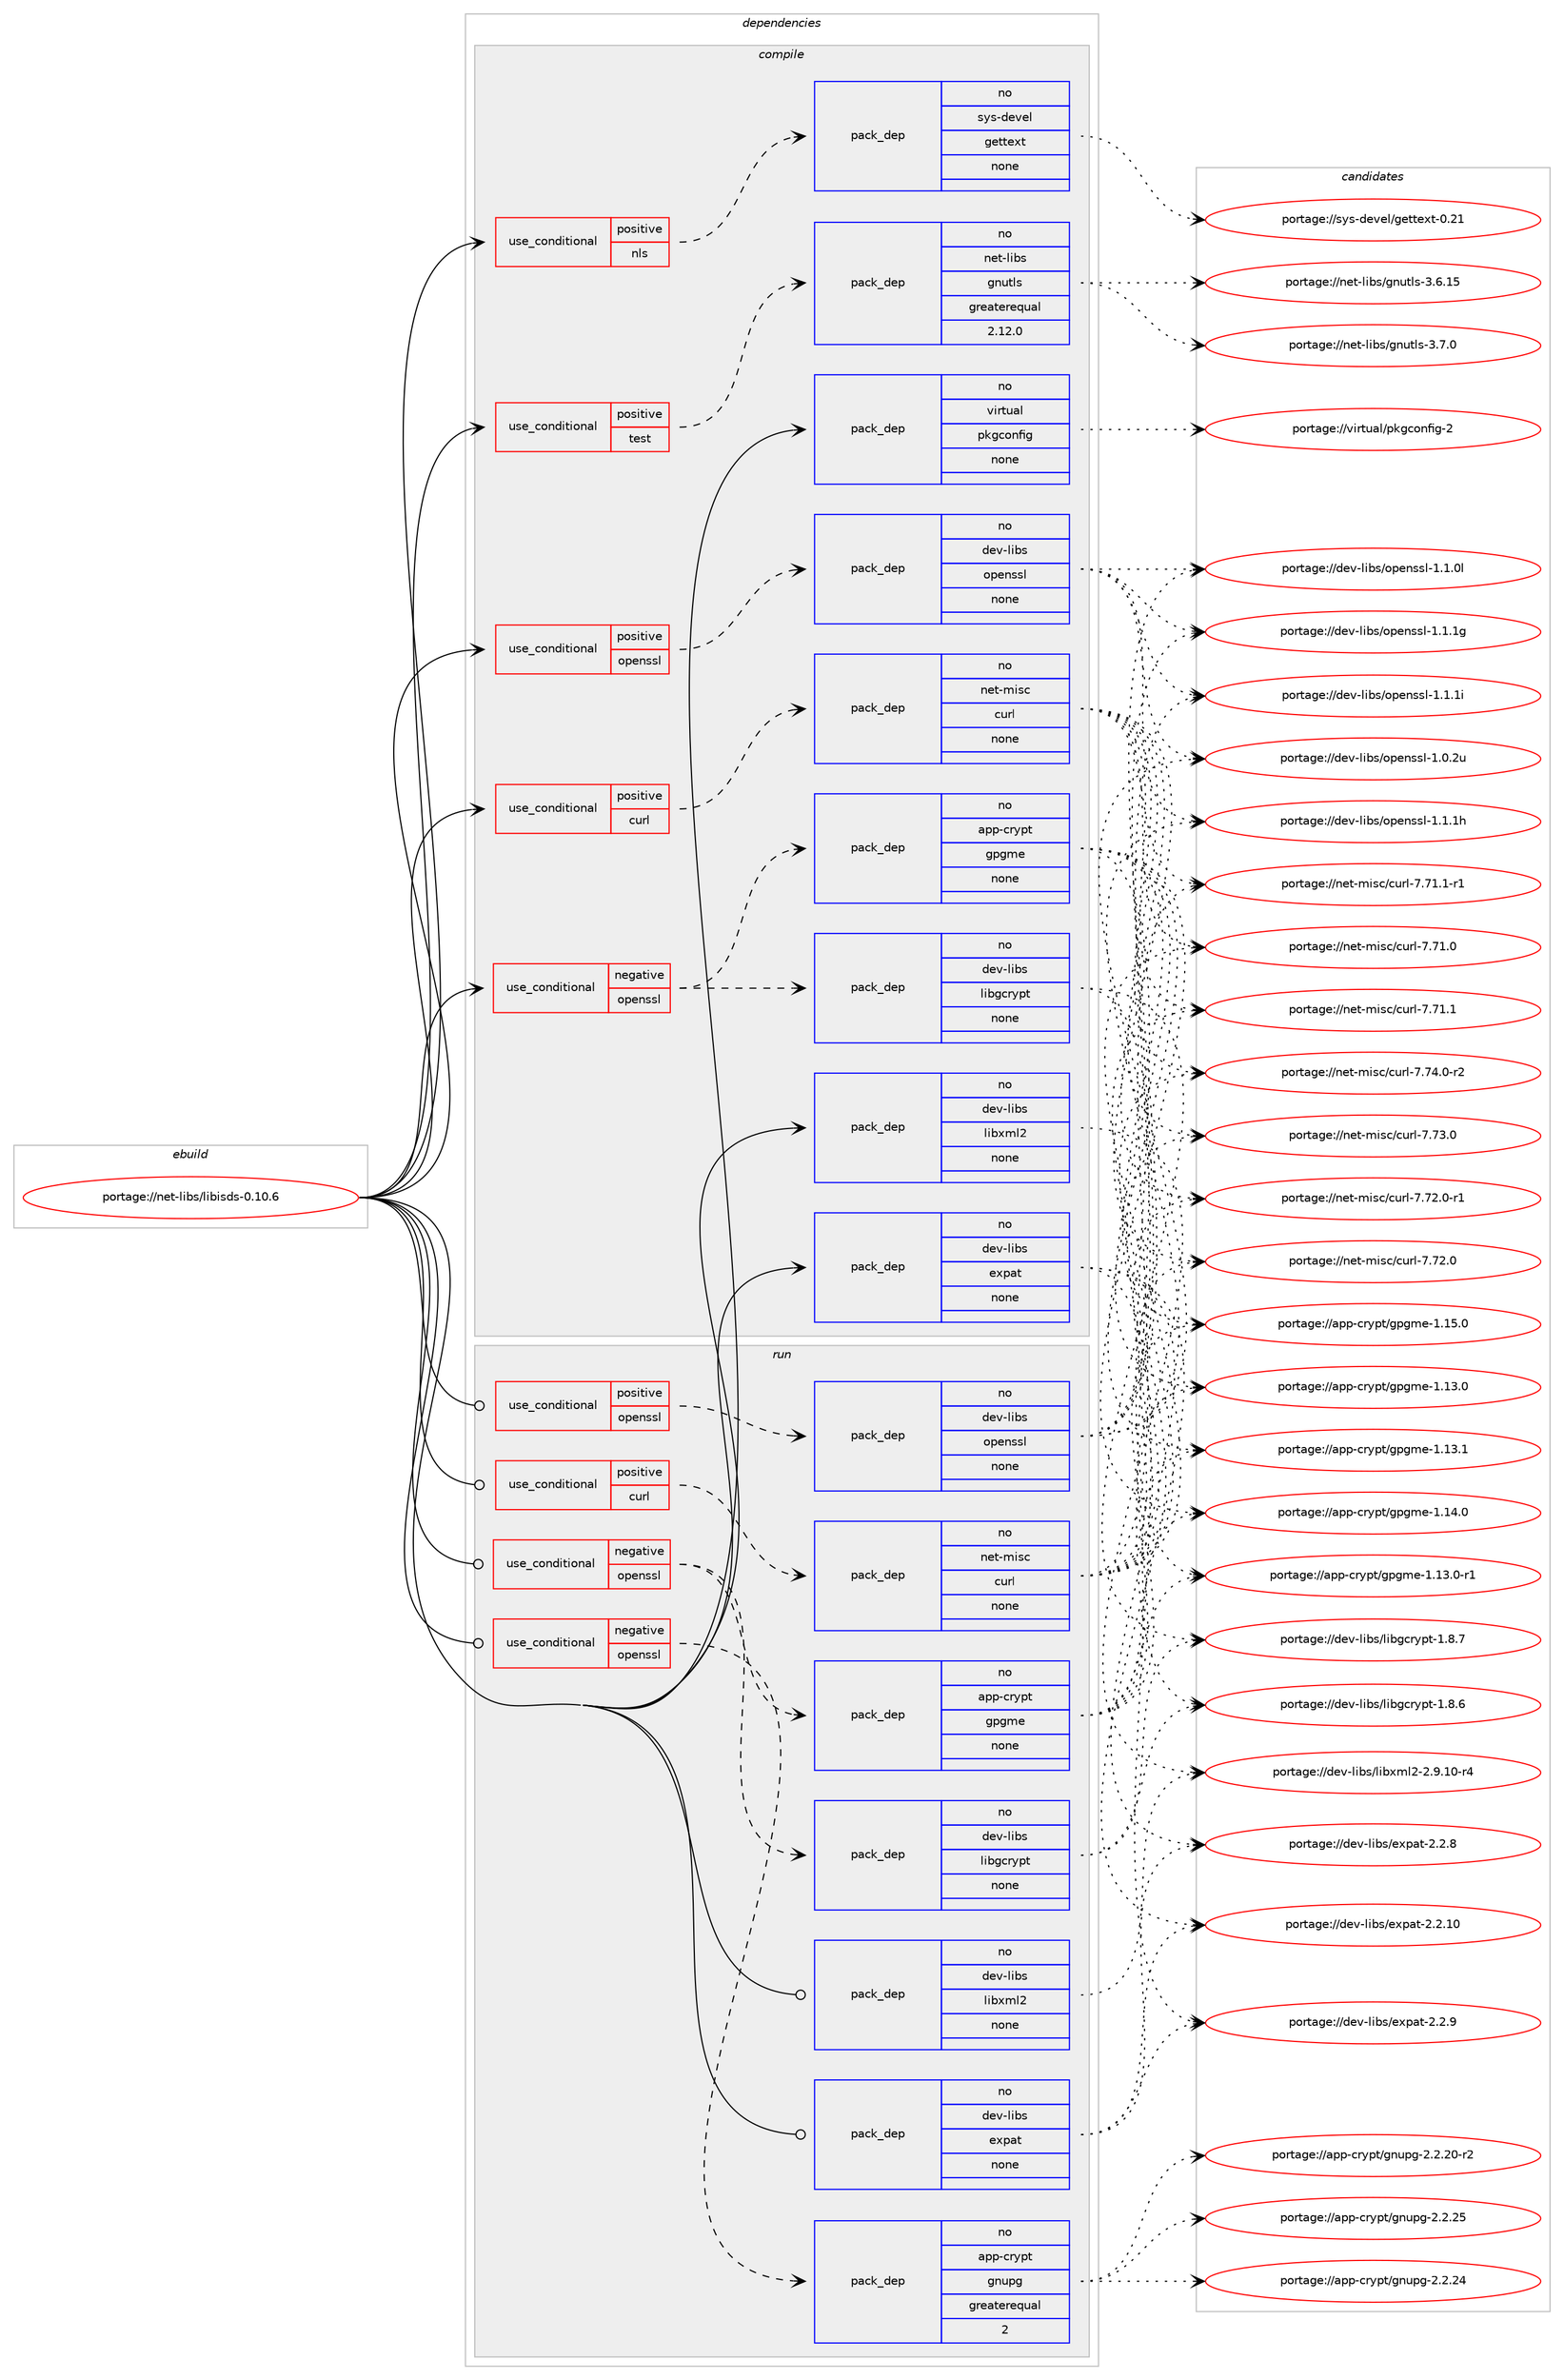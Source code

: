 digraph prolog {

# *************
# Graph options
# *************

newrank=true;
concentrate=true;
compound=true;
graph [rankdir=LR,fontname=Helvetica,fontsize=10,ranksep=1.5];#, ranksep=2.5, nodesep=0.2];
edge  [arrowhead=vee];
node  [fontname=Helvetica,fontsize=10];

# **********
# The ebuild
# **********

subgraph cluster_leftcol {
color=gray;
rank=same;
label=<<i>ebuild</i>>;
id [label="portage://net-libs/libisds-0.10.6", color=red, width=4, href="../net-libs/libisds-0.10.6.svg"];
}

# ****************
# The dependencies
# ****************

subgraph cluster_midcol {
color=gray;
label=<<i>dependencies</i>>;
subgraph cluster_compile {
fillcolor="#eeeeee";
style=filled;
label=<<i>compile</i>>;
subgraph cond3311 {
dependency11769 [label=<<TABLE BORDER="0" CELLBORDER="1" CELLSPACING="0" CELLPADDING="4"><TR><TD ROWSPAN="3" CELLPADDING="10">use_conditional</TD></TR><TR><TD>negative</TD></TR><TR><TD>openssl</TD></TR></TABLE>>, shape=none, color=red];
subgraph pack8343 {
dependency11770 [label=<<TABLE BORDER="0" CELLBORDER="1" CELLSPACING="0" CELLPADDING="4" WIDTH="220"><TR><TD ROWSPAN="6" CELLPADDING="30">pack_dep</TD></TR><TR><TD WIDTH="110">no</TD></TR><TR><TD>app-crypt</TD></TR><TR><TD>gpgme</TD></TR><TR><TD>none</TD></TR><TR><TD></TD></TR></TABLE>>, shape=none, color=blue];
}
dependency11769:e -> dependency11770:w [weight=20,style="dashed",arrowhead="vee"];
subgraph pack8344 {
dependency11771 [label=<<TABLE BORDER="0" CELLBORDER="1" CELLSPACING="0" CELLPADDING="4" WIDTH="220"><TR><TD ROWSPAN="6" CELLPADDING="30">pack_dep</TD></TR><TR><TD WIDTH="110">no</TD></TR><TR><TD>dev-libs</TD></TR><TR><TD>libgcrypt</TD></TR><TR><TD>none</TD></TR><TR><TD></TD></TR></TABLE>>, shape=none, color=blue];
}
dependency11769:e -> dependency11771:w [weight=20,style="dashed",arrowhead="vee"];
}
id:e -> dependency11769:w [weight=20,style="solid",arrowhead="vee"];
subgraph cond3312 {
dependency11772 [label=<<TABLE BORDER="0" CELLBORDER="1" CELLSPACING="0" CELLPADDING="4"><TR><TD ROWSPAN="3" CELLPADDING="10">use_conditional</TD></TR><TR><TD>positive</TD></TR><TR><TD>curl</TD></TR></TABLE>>, shape=none, color=red];
subgraph pack8345 {
dependency11773 [label=<<TABLE BORDER="0" CELLBORDER="1" CELLSPACING="0" CELLPADDING="4" WIDTH="220"><TR><TD ROWSPAN="6" CELLPADDING="30">pack_dep</TD></TR><TR><TD WIDTH="110">no</TD></TR><TR><TD>net-misc</TD></TR><TR><TD>curl</TD></TR><TR><TD>none</TD></TR><TR><TD></TD></TR></TABLE>>, shape=none, color=blue];
}
dependency11772:e -> dependency11773:w [weight=20,style="dashed",arrowhead="vee"];
}
id:e -> dependency11772:w [weight=20,style="solid",arrowhead="vee"];
subgraph cond3313 {
dependency11774 [label=<<TABLE BORDER="0" CELLBORDER="1" CELLSPACING="0" CELLPADDING="4"><TR><TD ROWSPAN="3" CELLPADDING="10">use_conditional</TD></TR><TR><TD>positive</TD></TR><TR><TD>nls</TD></TR></TABLE>>, shape=none, color=red];
subgraph pack8346 {
dependency11775 [label=<<TABLE BORDER="0" CELLBORDER="1" CELLSPACING="0" CELLPADDING="4" WIDTH="220"><TR><TD ROWSPAN="6" CELLPADDING="30">pack_dep</TD></TR><TR><TD WIDTH="110">no</TD></TR><TR><TD>sys-devel</TD></TR><TR><TD>gettext</TD></TR><TR><TD>none</TD></TR><TR><TD></TD></TR></TABLE>>, shape=none, color=blue];
}
dependency11774:e -> dependency11775:w [weight=20,style="dashed",arrowhead="vee"];
}
id:e -> dependency11774:w [weight=20,style="solid",arrowhead="vee"];
subgraph cond3314 {
dependency11776 [label=<<TABLE BORDER="0" CELLBORDER="1" CELLSPACING="0" CELLPADDING="4"><TR><TD ROWSPAN="3" CELLPADDING="10">use_conditional</TD></TR><TR><TD>positive</TD></TR><TR><TD>openssl</TD></TR></TABLE>>, shape=none, color=red];
subgraph pack8347 {
dependency11777 [label=<<TABLE BORDER="0" CELLBORDER="1" CELLSPACING="0" CELLPADDING="4" WIDTH="220"><TR><TD ROWSPAN="6" CELLPADDING="30">pack_dep</TD></TR><TR><TD WIDTH="110">no</TD></TR><TR><TD>dev-libs</TD></TR><TR><TD>openssl</TD></TR><TR><TD>none</TD></TR><TR><TD></TD></TR></TABLE>>, shape=none, color=blue];
}
dependency11776:e -> dependency11777:w [weight=20,style="dashed",arrowhead="vee"];
}
id:e -> dependency11776:w [weight=20,style="solid",arrowhead="vee"];
subgraph cond3315 {
dependency11778 [label=<<TABLE BORDER="0" CELLBORDER="1" CELLSPACING="0" CELLPADDING="4"><TR><TD ROWSPAN="3" CELLPADDING="10">use_conditional</TD></TR><TR><TD>positive</TD></TR><TR><TD>test</TD></TR></TABLE>>, shape=none, color=red];
subgraph pack8348 {
dependency11779 [label=<<TABLE BORDER="0" CELLBORDER="1" CELLSPACING="0" CELLPADDING="4" WIDTH="220"><TR><TD ROWSPAN="6" CELLPADDING="30">pack_dep</TD></TR><TR><TD WIDTH="110">no</TD></TR><TR><TD>net-libs</TD></TR><TR><TD>gnutls</TD></TR><TR><TD>greaterequal</TD></TR><TR><TD>2.12.0</TD></TR></TABLE>>, shape=none, color=blue];
}
dependency11778:e -> dependency11779:w [weight=20,style="dashed",arrowhead="vee"];
}
id:e -> dependency11778:w [weight=20,style="solid",arrowhead="vee"];
subgraph pack8349 {
dependency11780 [label=<<TABLE BORDER="0" CELLBORDER="1" CELLSPACING="0" CELLPADDING="4" WIDTH="220"><TR><TD ROWSPAN="6" CELLPADDING="30">pack_dep</TD></TR><TR><TD WIDTH="110">no</TD></TR><TR><TD>dev-libs</TD></TR><TR><TD>expat</TD></TR><TR><TD>none</TD></TR><TR><TD></TD></TR></TABLE>>, shape=none, color=blue];
}
id:e -> dependency11780:w [weight=20,style="solid",arrowhead="vee"];
subgraph pack8350 {
dependency11781 [label=<<TABLE BORDER="0" CELLBORDER="1" CELLSPACING="0" CELLPADDING="4" WIDTH="220"><TR><TD ROWSPAN="6" CELLPADDING="30">pack_dep</TD></TR><TR><TD WIDTH="110">no</TD></TR><TR><TD>dev-libs</TD></TR><TR><TD>libxml2</TD></TR><TR><TD>none</TD></TR><TR><TD></TD></TR></TABLE>>, shape=none, color=blue];
}
id:e -> dependency11781:w [weight=20,style="solid",arrowhead="vee"];
subgraph pack8351 {
dependency11782 [label=<<TABLE BORDER="0" CELLBORDER="1" CELLSPACING="0" CELLPADDING="4" WIDTH="220"><TR><TD ROWSPAN="6" CELLPADDING="30">pack_dep</TD></TR><TR><TD WIDTH="110">no</TD></TR><TR><TD>virtual</TD></TR><TR><TD>pkgconfig</TD></TR><TR><TD>none</TD></TR><TR><TD></TD></TR></TABLE>>, shape=none, color=blue];
}
id:e -> dependency11782:w [weight=20,style="solid",arrowhead="vee"];
}
subgraph cluster_compileandrun {
fillcolor="#eeeeee";
style=filled;
label=<<i>compile and run</i>>;
}
subgraph cluster_run {
fillcolor="#eeeeee";
style=filled;
label=<<i>run</i>>;
subgraph cond3316 {
dependency11783 [label=<<TABLE BORDER="0" CELLBORDER="1" CELLSPACING="0" CELLPADDING="4"><TR><TD ROWSPAN="3" CELLPADDING="10">use_conditional</TD></TR><TR><TD>negative</TD></TR><TR><TD>openssl</TD></TR></TABLE>>, shape=none, color=red];
subgraph pack8352 {
dependency11784 [label=<<TABLE BORDER="0" CELLBORDER="1" CELLSPACING="0" CELLPADDING="4" WIDTH="220"><TR><TD ROWSPAN="6" CELLPADDING="30">pack_dep</TD></TR><TR><TD WIDTH="110">no</TD></TR><TR><TD>app-crypt</TD></TR><TR><TD>gnupg</TD></TR><TR><TD>greaterequal</TD></TR><TR><TD>2</TD></TR></TABLE>>, shape=none, color=blue];
}
dependency11783:e -> dependency11784:w [weight=20,style="dashed",arrowhead="vee"];
}
id:e -> dependency11783:w [weight=20,style="solid",arrowhead="odot"];
subgraph cond3317 {
dependency11785 [label=<<TABLE BORDER="0" CELLBORDER="1" CELLSPACING="0" CELLPADDING="4"><TR><TD ROWSPAN="3" CELLPADDING="10">use_conditional</TD></TR><TR><TD>negative</TD></TR><TR><TD>openssl</TD></TR></TABLE>>, shape=none, color=red];
subgraph pack8353 {
dependency11786 [label=<<TABLE BORDER="0" CELLBORDER="1" CELLSPACING="0" CELLPADDING="4" WIDTH="220"><TR><TD ROWSPAN="6" CELLPADDING="30">pack_dep</TD></TR><TR><TD WIDTH="110">no</TD></TR><TR><TD>app-crypt</TD></TR><TR><TD>gpgme</TD></TR><TR><TD>none</TD></TR><TR><TD></TD></TR></TABLE>>, shape=none, color=blue];
}
dependency11785:e -> dependency11786:w [weight=20,style="dashed",arrowhead="vee"];
subgraph pack8354 {
dependency11787 [label=<<TABLE BORDER="0" CELLBORDER="1" CELLSPACING="0" CELLPADDING="4" WIDTH="220"><TR><TD ROWSPAN="6" CELLPADDING="30">pack_dep</TD></TR><TR><TD WIDTH="110">no</TD></TR><TR><TD>dev-libs</TD></TR><TR><TD>libgcrypt</TD></TR><TR><TD>none</TD></TR><TR><TD></TD></TR></TABLE>>, shape=none, color=blue];
}
dependency11785:e -> dependency11787:w [weight=20,style="dashed",arrowhead="vee"];
}
id:e -> dependency11785:w [weight=20,style="solid",arrowhead="odot"];
subgraph cond3318 {
dependency11788 [label=<<TABLE BORDER="0" CELLBORDER="1" CELLSPACING="0" CELLPADDING="4"><TR><TD ROWSPAN="3" CELLPADDING="10">use_conditional</TD></TR><TR><TD>positive</TD></TR><TR><TD>curl</TD></TR></TABLE>>, shape=none, color=red];
subgraph pack8355 {
dependency11789 [label=<<TABLE BORDER="0" CELLBORDER="1" CELLSPACING="0" CELLPADDING="4" WIDTH="220"><TR><TD ROWSPAN="6" CELLPADDING="30">pack_dep</TD></TR><TR><TD WIDTH="110">no</TD></TR><TR><TD>net-misc</TD></TR><TR><TD>curl</TD></TR><TR><TD>none</TD></TR><TR><TD></TD></TR></TABLE>>, shape=none, color=blue];
}
dependency11788:e -> dependency11789:w [weight=20,style="dashed",arrowhead="vee"];
}
id:e -> dependency11788:w [weight=20,style="solid",arrowhead="odot"];
subgraph cond3319 {
dependency11790 [label=<<TABLE BORDER="0" CELLBORDER="1" CELLSPACING="0" CELLPADDING="4"><TR><TD ROWSPAN="3" CELLPADDING="10">use_conditional</TD></TR><TR><TD>positive</TD></TR><TR><TD>openssl</TD></TR></TABLE>>, shape=none, color=red];
subgraph pack8356 {
dependency11791 [label=<<TABLE BORDER="0" CELLBORDER="1" CELLSPACING="0" CELLPADDING="4" WIDTH="220"><TR><TD ROWSPAN="6" CELLPADDING="30">pack_dep</TD></TR><TR><TD WIDTH="110">no</TD></TR><TR><TD>dev-libs</TD></TR><TR><TD>openssl</TD></TR><TR><TD>none</TD></TR><TR><TD></TD></TR></TABLE>>, shape=none, color=blue];
}
dependency11790:e -> dependency11791:w [weight=20,style="dashed",arrowhead="vee"];
}
id:e -> dependency11790:w [weight=20,style="solid",arrowhead="odot"];
subgraph pack8357 {
dependency11792 [label=<<TABLE BORDER="0" CELLBORDER="1" CELLSPACING="0" CELLPADDING="4" WIDTH="220"><TR><TD ROWSPAN="6" CELLPADDING="30">pack_dep</TD></TR><TR><TD WIDTH="110">no</TD></TR><TR><TD>dev-libs</TD></TR><TR><TD>expat</TD></TR><TR><TD>none</TD></TR><TR><TD></TD></TR></TABLE>>, shape=none, color=blue];
}
id:e -> dependency11792:w [weight=20,style="solid",arrowhead="odot"];
subgraph pack8358 {
dependency11793 [label=<<TABLE BORDER="0" CELLBORDER="1" CELLSPACING="0" CELLPADDING="4" WIDTH="220"><TR><TD ROWSPAN="6" CELLPADDING="30">pack_dep</TD></TR><TR><TD WIDTH="110">no</TD></TR><TR><TD>dev-libs</TD></TR><TR><TD>libxml2</TD></TR><TR><TD>none</TD></TR><TR><TD></TD></TR></TABLE>>, shape=none, color=blue];
}
id:e -> dependency11793:w [weight=20,style="solid",arrowhead="odot"];
}
}

# **************
# The candidates
# **************

subgraph cluster_choices {
rank=same;
color=gray;
label=<<i>candidates</i>>;

subgraph choice8343 {
color=black;
nodesep=1;
choice9711211245991141211121164710311210310910145494649534648 [label="portage://app-crypt/gpgme-1.15.0", color=red, width=4,href="../app-crypt/gpgme-1.15.0.svg"];
choice9711211245991141211121164710311210310910145494649524648 [label="portage://app-crypt/gpgme-1.14.0", color=red, width=4,href="../app-crypt/gpgme-1.14.0.svg"];
choice9711211245991141211121164710311210310910145494649514649 [label="portage://app-crypt/gpgme-1.13.1", color=red, width=4,href="../app-crypt/gpgme-1.13.1.svg"];
choice97112112459911412111211647103112103109101454946495146484511449 [label="portage://app-crypt/gpgme-1.13.0-r1", color=red, width=4,href="../app-crypt/gpgme-1.13.0-r1.svg"];
choice9711211245991141211121164710311210310910145494649514648 [label="portage://app-crypt/gpgme-1.13.0", color=red, width=4,href="../app-crypt/gpgme-1.13.0.svg"];
dependency11770:e -> choice9711211245991141211121164710311210310910145494649534648:w [style=dotted,weight="100"];
dependency11770:e -> choice9711211245991141211121164710311210310910145494649524648:w [style=dotted,weight="100"];
dependency11770:e -> choice9711211245991141211121164710311210310910145494649514649:w [style=dotted,weight="100"];
dependency11770:e -> choice97112112459911412111211647103112103109101454946495146484511449:w [style=dotted,weight="100"];
dependency11770:e -> choice9711211245991141211121164710311210310910145494649514648:w [style=dotted,weight="100"];
}
subgraph choice8344 {
color=black;
nodesep=1;
choice1001011184510810598115471081059810399114121112116454946564655 [label="portage://dev-libs/libgcrypt-1.8.7", color=red, width=4,href="../dev-libs/libgcrypt-1.8.7.svg"];
choice1001011184510810598115471081059810399114121112116454946564654 [label="portage://dev-libs/libgcrypt-1.8.6", color=red, width=4,href="../dev-libs/libgcrypt-1.8.6.svg"];
dependency11771:e -> choice1001011184510810598115471081059810399114121112116454946564655:w [style=dotted,weight="100"];
dependency11771:e -> choice1001011184510810598115471081059810399114121112116454946564654:w [style=dotted,weight="100"];
}
subgraph choice8345 {
color=black;
nodesep=1;
choice11010111645109105115994799117114108455546555246484511450 [label="portage://net-misc/curl-7.74.0-r2", color=red, width=4,href="../net-misc/curl-7.74.0-r2.svg"];
choice1101011164510910511599479911711410845554655514648 [label="portage://net-misc/curl-7.73.0", color=red, width=4,href="../net-misc/curl-7.73.0.svg"];
choice11010111645109105115994799117114108455546555046484511449 [label="portage://net-misc/curl-7.72.0-r1", color=red, width=4,href="../net-misc/curl-7.72.0-r1.svg"];
choice1101011164510910511599479911711410845554655504648 [label="portage://net-misc/curl-7.72.0", color=red, width=4,href="../net-misc/curl-7.72.0.svg"];
choice11010111645109105115994799117114108455546554946494511449 [label="portage://net-misc/curl-7.71.1-r1", color=red, width=4,href="../net-misc/curl-7.71.1-r1.svg"];
choice1101011164510910511599479911711410845554655494649 [label="portage://net-misc/curl-7.71.1", color=red, width=4,href="../net-misc/curl-7.71.1.svg"];
choice1101011164510910511599479911711410845554655494648 [label="portage://net-misc/curl-7.71.0", color=red, width=4,href="../net-misc/curl-7.71.0.svg"];
dependency11773:e -> choice11010111645109105115994799117114108455546555246484511450:w [style=dotted,weight="100"];
dependency11773:e -> choice1101011164510910511599479911711410845554655514648:w [style=dotted,weight="100"];
dependency11773:e -> choice11010111645109105115994799117114108455546555046484511449:w [style=dotted,weight="100"];
dependency11773:e -> choice1101011164510910511599479911711410845554655504648:w [style=dotted,weight="100"];
dependency11773:e -> choice11010111645109105115994799117114108455546554946494511449:w [style=dotted,weight="100"];
dependency11773:e -> choice1101011164510910511599479911711410845554655494649:w [style=dotted,weight="100"];
dependency11773:e -> choice1101011164510910511599479911711410845554655494648:w [style=dotted,weight="100"];
}
subgraph choice8346 {
color=black;
nodesep=1;
choice11512111545100101118101108471031011161161011201164548465049 [label="portage://sys-devel/gettext-0.21", color=red, width=4,href="../sys-devel/gettext-0.21.svg"];
dependency11775:e -> choice11512111545100101118101108471031011161161011201164548465049:w [style=dotted,weight="100"];
}
subgraph choice8347 {
color=black;
nodesep=1;
choice100101118451081059811547111112101110115115108454946494649105 [label="portage://dev-libs/openssl-1.1.1i", color=red, width=4,href="../dev-libs/openssl-1.1.1i.svg"];
choice100101118451081059811547111112101110115115108454946494649104 [label="portage://dev-libs/openssl-1.1.1h", color=red, width=4,href="../dev-libs/openssl-1.1.1h.svg"];
choice100101118451081059811547111112101110115115108454946494649103 [label="portage://dev-libs/openssl-1.1.1g", color=red, width=4,href="../dev-libs/openssl-1.1.1g.svg"];
choice100101118451081059811547111112101110115115108454946494648108 [label="portage://dev-libs/openssl-1.1.0l", color=red, width=4,href="../dev-libs/openssl-1.1.0l.svg"];
choice100101118451081059811547111112101110115115108454946484650117 [label="portage://dev-libs/openssl-1.0.2u", color=red, width=4,href="../dev-libs/openssl-1.0.2u.svg"];
dependency11777:e -> choice100101118451081059811547111112101110115115108454946494649105:w [style=dotted,weight="100"];
dependency11777:e -> choice100101118451081059811547111112101110115115108454946494649104:w [style=dotted,weight="100"];
dependency11777:e -> choice100101118451081059811547111112101110115115108454946494649103:w [style=dotted,weight="100"];
dependency11777:e -> choice100101118451081059811547111112101110115115108454946494648108:w [style=dotted,weight="100"];
dependency11777:e -> choice100101118451081059811547111112101110115115108454946484650117:w [style=dotted,weight="100"];
}
subgraph choice8348 {
color=black;
nodesep=1;
choice110101116451081059811547103110117116108115455146554648 [label="portage://net-libs/gnutls-3.7.0", color=red, width=4,href="../net-libs/gnutls-3.7.0.svg"];
choice11010111645108105981154710311011711610811545514654464953 [label="portage://net-libs/gnutls-3.6.15", color=red, width=4,href="../net-libs/gnutls-3.6.15.svg"];
dependency11779:e -> choice110101116451081059811547103110117116108115455146554648:w [style=dotted,weight="100"];
dependency11779:e -> choice11010111645108105981154710311011711610811545514654464953:w [style=dotted,weight="100"];
}
subgraph choice8349 {
color=black;
nodesep=1;
choice10010111845108105981154710112011297116455046504657 [label="portage://dev-libs/expat-2.2.9", color=red, width=4,href="../dev-libs/expat-2.2.9.svg"];
choice10010111845108105981154710112011297116455046504656 [label="portage://dev-libs/expat-2.2.8", color=red, width=4,href="../dev-libs/expat-2.2.8.svg"];
choice1001011184510810598115471011201129711645504650464948 [label="portage://dev-libs/expat-2.2.10", color=red, width=4,href="../dev-libs/expat-2.2.10.svg"];
dependency11780:e -> choice10010111845108105981154710112011297116455046504657:w [style=dotted,weight="100"];
dependency11780:e -> choice10010111845108105981154710112011297116455046504656:w [style=dotted,weight="100"];
dependency11780:e -> choice1001011184510810598115471011201129711645504650464948:w [style=dotted,weight="100"];
}
subgraph choice8350 {
color=black;
nodesep=1;
choice1001011184510810598115471081059812010910850455046574649484511452 [label="portage://dev-libs/libxml2-2.9.10-r4", color=red, width=4,href="../dev-libs/libxml2-2.9.10-r4.svg"];
dependency11781:e -> choice1001011184510810598115471081059812010910850455046574649484511452:w [style=dotted,weight="100"];
}
subgraph choice8351 {
color=black;
nodesep=1;
choice1181051141161179710847112107103991111101021051034550 [label="portage://virtual/pkgconfig-2", color=red, width=4,href="../virtual/pkgconfig-2.svg"];
dependency11782:e -> choice1181051141161179710847112107103991111101021051034550:w [style=dotted,weight="100"];
}
subgraph choice8352 {
color=black;
nodesep=1;
choice9711211245991141211121164710311011711210345504650465053 [label="portage://app-crypt/gnupg-2.2.25", color=red, width=4,href="../app-crypt/gnupg-2.2.25.svg"];
choice9711211245991141211121164710311011711210345504650465052 [label="portage://app-crypt/gnupg-2.2.24", color=red, width=4,href="../app-crypt/gnupg-2.2.24.svg"];
choice97112112459911412111211647103110117112103455046504650484511450 [label="portage://app-crypt/gnupg-2.2.20-r2", color=red, width=4,href="../app-crypt/gnupg-2.2.20-r2.svg"];
dependency11784:e -> choice9711211245991141211121164710311011711210345504650465053:w [style=dotted,weight="100"];
dependency11784:e -> choice9711211245991141211121164710311011711210345504650465052:w [style=dotted,weight="100"];
dependency11784:e -> choice97112112459911412111211647103110117112103455046504650484511450:w [style=dotted,weight="100"];
}
subgraph choice8353 {
color=black;
nodesep=1;
choice9711211245991141211121164710311210310910145494649534648 [label="portage://app-crypt/gpgme-1.15.0", color=red, width=4,href="../app-crypt/gpgme-1.15.0.svg"];
choice9711211245991141211121164710311210310910145494649524648 [label="portage://app-crypt/gpgme-1.14.0", color=red, width=4,href="../app-crypt/gpgme-1.14.0.svg"];
choice9711211245991141211121164710311210310910145494649514649 [label="portage://app-crypt/gpgme-1.13.1", color=red, width=4,href="../app-crypt/gpgme-1.13.1.svg"];
choice97112112459911412111211647103112103109101454946495146484511449 [label="portage://app-crypt/gpgme-1.13.0-r1", color=red, width=4,href="../app-crypt/gpgme-1.13.0-r1.svg"];
choice9711211245991141211121164710311210310910145494649514648 [label="portage://app-crypt/gpgme-1.13.0", color=red, width=4,href="../app-crypt/gpgme-1.13.0.svg"];
dependency11786:e -> choice9711211245991141211121164710311210310910145494649534648:w [style=dotted,weight="100"];
dependency11786:e -> choice9711211245991141211121164710311210310910145494649524648:w [style=dotted,weight="100"];
dependency11786:e -> choice9711211245991141211121164710311210310910145494649514649:w [style=dotted,weight="100"];
dependency11786:e -> choice97112112459911412111211647103112103109101454946495146484511449:w [style=dotted,weight="100"];
dependency11786:e -> choice9711211245991141211121164710311210310910145494649514648:w [style=dotted,weight="100"];
}
subgraph choice8354 {
color=black;
nodesep=1;
choice1001011184510810598115471081059810399114121112116454946564655 [label="portage://dev-libs/libgcrypt-1.8.7", color=red, width=4,href="../dev-libs/libgcrypt-1.8.7.svg"];
choice1001011184510810598115471081059810399114121112116454946564654 [label="portage://dev-libs/libgcrypt-1.8.6", color=red, width=4,href="../dev-libs/libgcrypt-1.8.6.svg"];
dependency11787:e -> choice1001011184510810598115471081059810399114121112116454946564655:w [style=dotted,weight="100"];
dependency11787:e -> choice1001011184510810598115471081059810399114121112116454946564654:w [style=dotted,weight="100"];
}
subgraph choice8355 {
color=black;
nodesep=1;
choice11010111645109105115994799117114108455546555246484511450 [label="portage://net-misc/curl-7.74.0-r2", color=red, width=4,href="../net-misc/curl-7.74.0-r2.svg"];
choice1101011164510910511599479911711410845554655514648 [label="portage://net-misc/curl-7.73.0", color=red, width=4,href="../net-misc/curl-7.73.0.svg"];
choice11010111645109105115994799117114108455546555046484511449 [label="portage://net-misc/curl-7.72.0-r1", color=red, width=4,href="../net-misc/curl-7.72.0-r1.svg"];
choice1101011164510910511599479911711410845554655504648 [label="portage://net-misc/curl-7.72.0", color=red, width=4,href="../net-misc/curl-7.72.0.svg"];
choice11010111645109105115994799117114108455546554946494511449 [label="portage://net-misc/curl-7.71.1-r1", color=red, width=4,href="../net-misc/curl-7.71.1-r1.svg"];
choice1101011164510910511599479911711410845554655494649 [label="portage://net-misc/curl-7.71.1", color=red, width=4,href="../net-misc/curl-7.71.1.svg"];
choice1101011164510910511599479911711410845554655494648 [label="portage://net-misc/curl-7.71.0", color=red, width=4,href="../net-misc/curl-7.71.0.svg"];
dependency11789:e -> choice11010111645109105115994799117114108455546555246484511450:w [style=dotted,weight="100"];
dependency11789:e -> choice1101011164510910511599479911711410845554655514648:w [style=dotted,weight="100"];
dependency11789:e -> choice11010111645109105115994799117114108455546555046484511449:w [style=dotted,weight="100"];
dependency11789:e -> choice1101011164510910511599479911711410845554655504648:w [style=dotted,weight="100"];
dependency11789:e -> choice11010111645109105115994799117114108455546554946494511449:w [style=dotted,weight="100"];
dependency11789:e -> choice1101011164510910511599479911711410845554655494649:w [style=dotted,weight="100"];
dependency11789:e -> choice1101011164510910511599479911711410845554655494648:w [style=dotted,weight="100"];
}
subgraph choice8356 {
color=black;
nodesep=1;
choice100101118451081059811547111112101110115115108454946494649105 [label="portage://dev-libs/openssl-1.1.1i", color=red, width=4,href="../dev-libs/openssl-1.1.1i.svg"];
choice100101118451081059811547111112101110115115108454946494649104 [label="portage://dev-libs/openssl-1.1.1h", color=red, width=4,href="../dev-libs/openssl-1.1.1h.svg"];
choice100101118451081059811547111112101110115115108454946494649103 [label="portage://dev-libs/openssl-1.1.1g", color=red, width=4,href="../dev-libs/openssl-1.1.1g.svg"];
choice100101118451081059811547111112101110115115108454946494648108 [label="portage://dev-libs/openssl-1.1.0l", color=red, width=4,href="../dev-libs/openssl-1.1.0l.svg"];
choice100101118451081059811547111112101110115115108454946484650117 [label="portage://dev-libs/openssl-1.0.2u", color=red, width=4,href="../dev-libs/openssl-1.0.2u.svg"];
dependency11791:e -> choice100101118451081059811547111112101110115115108454946494649105:w [style=dotted,weight="100"];
dependency11791:e -> choice100101118451081059811547111112101110115115108454946494649104:w [style=dotted,weight="100"];
dependency11791:e -> choice100101118451081059811547111112101110115115108454946494649103:w [style=dotted,weight="100"];
dependency11791:e -> choice100101118451081059811547111112101110115115108454946494648108:w [style=dotted,weight="100"];
dependency11791:e -> choice100101118451081059811547111112101110115115108454946484650117:w [style=dotted,weight="100"];
}
subgraph choice8357 {
color=black;
nodesep=1;
choice10010111845108105981154710112011297116455046504657 [label="portage://dev-libs/expat-2.2.9", color=red, width=4,href="../dev-libs/expat-2.2.9.svg"];
choice10010111845108105981154710112011297116455046504656 [label="portage://dev-libs/expat-2.2.8", color=red, width=4,href="../dev-libs/expat-2.2.8.svg"];
choice1001011184510810598115471011201129711645504650464948 [label="portage://dev-libs/expat-2.2.10", color=red, width=4,href="../dev-libs/expat-2.2.10.svg"];
dependency11792:e -> choice10010111845108105981154710112011297116455046504657:w [style=dotted,weight="100"];
dependency11792:e -> choice10010111845108105981154710112011297116455046504656:w [style=dotted,weight="100"];
dependency11792:e -> choice1001011184510810598115471011201129711645504650464948:w [style=dotted,weight="100"];
}
subgraph choice8358 {
color=black;
nodesep=1;
choice1001011184510810598115471081059812010910850455046574649484511452 [label="portage://dev-libs/libxml2-2.9.10-r4", color=red, width=4,href="../dev-libs/libxml2-2.9.10-r4.svg"];
dependency11793:e -> choice1001011184510810598115471081059812010910850455046574649484511452:w [style=dotted,weight="100"];
}
}

}

